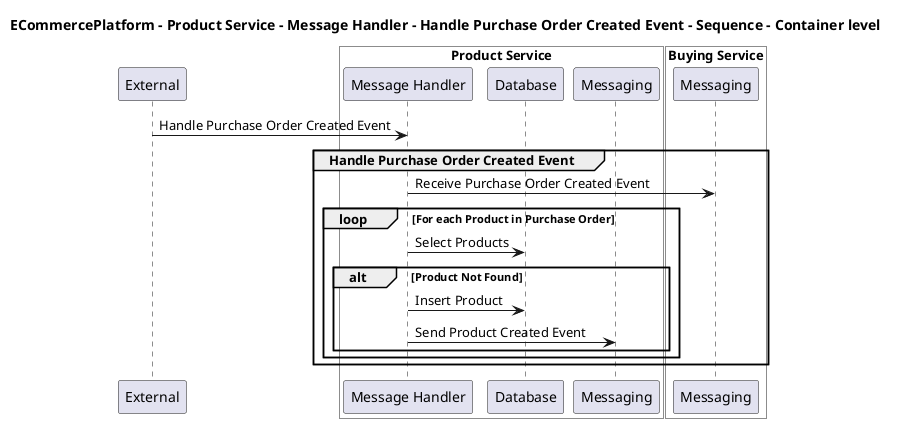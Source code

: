 @startuml

title ECommercePlatform - Product Service - Message Handler - Handle Purchase Order Created Event - Sequence - Container level

participant "External" as C4InterFlow.SoftwareSystems.ExternalSystem

box "Product Service" #White
    participant "Message Handler" as ECommercePlatform.SoftwareSystems.ProductService.Containers.MessageHandler
    participant "Database" as ECommercePlatform.SoftwareSystems.ProductService.Containers.Database
    participant "Messaging" as ECommercePlatform.SoftwareSystems.ProductService.Containers.Messaging
end box


box "Buying Service" #White
    participant "Messaging" as ECommercePlatform.SoftwareSystems.BuyingService.Containers.Messaging
end box


C4InterFlow.SoftwareSystems.ExternalSystem -> ECommercePlatform.SoftwareSystems.ProductService.Containers.MessageHandler : Handle Purchase Order Created Event
group Handle Purchase Order Created Event
ECommercePlatform.SoftwareSystems.ProductService.Containers.MessageHandler -> ECommercePlatform.SoftwareSystems.BuyingService.Containers.Messaging : Receive Purchase Order Created Event
loop For each Product in Purchase Order
ECommercePlatform.SoftwareSystems.ProductService.Containers.MessageHandler -> ECommercePlatform.SoftwareSystems.ProductService.Containers.Database : Select Products
alt Product Not Found
ECommercePlatform.SoftwareSystems.ProductService.Containers.MessageHandler -> ECommercePlatform.SoftwareSystems.ProductService.Containers.Database : Insert Product
ECommercePlatform.SoftwareSystems.ProductService.Containers.MessageHandler -> ECommercePlatform.SoftwareSystems.ProductService.Containers.Messaging : Send Product Created Event
end
end
end


@enduml
